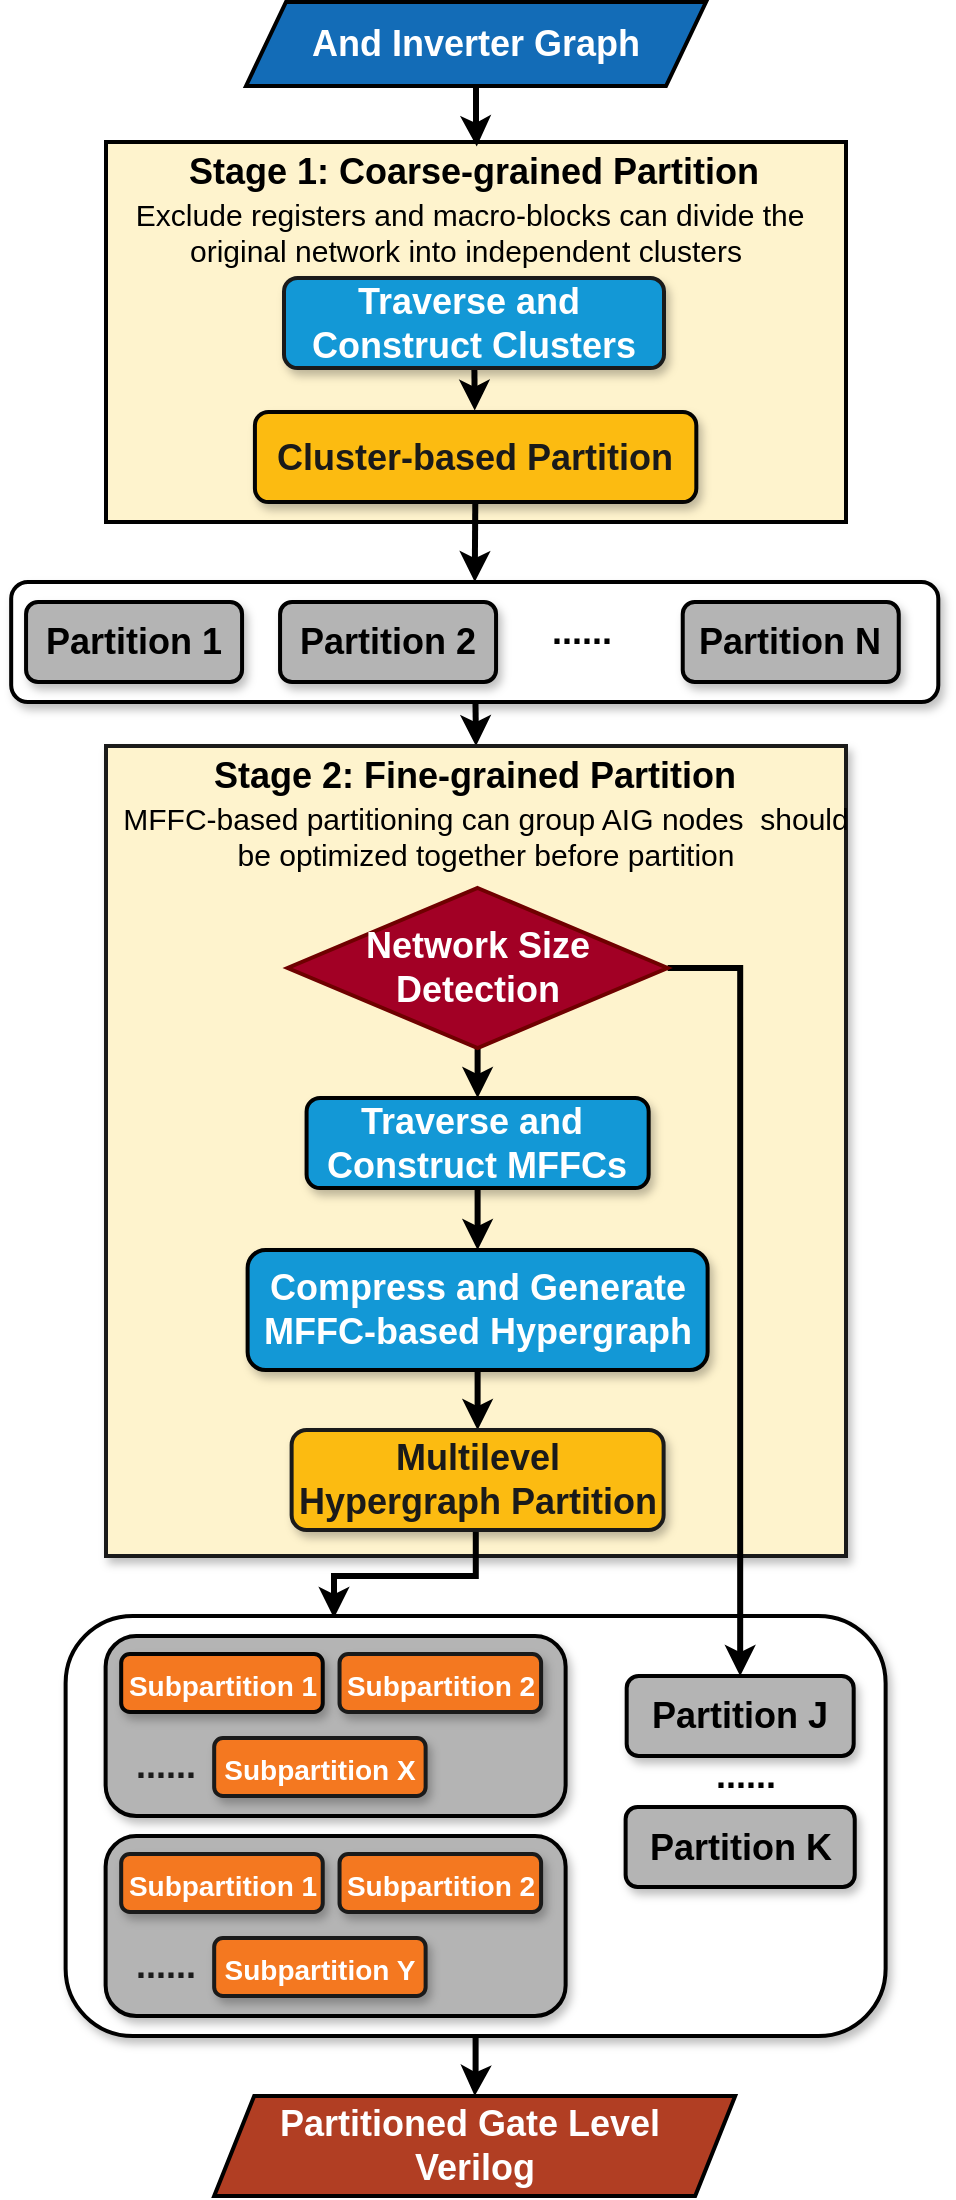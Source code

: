 <mxfile version="24.8.6">
  <diagram name="第 1 页" id="j_07Ym5FIF2X4ZPxHcAr">
    <mxGraphModel dx="841" dy="1326" grid="1" gridSize="10" guides="1" tooltips="1" connect="0" arrows="1" fold="1" page="1" pageScale="1" pageWidth="530" pageHeight="1130" math="0" shadow="0">
      <root>
        <mxCell id="0" />
        <mxCell id="1" parent="0" />
        <mxCell id="IHA92KQq_NijXk_jOCyx-48" style="edgeStyle=orthogonalEdgeStyle;rounded=0;orthogonalLoop=1;jettySize=auto;html=1;strokeWidth=3;" parent="1" source="IHA92KQq_NijXk_jOCyx-46" edge="1">
          <mxGeometry relative="1" as="geometry">
            <mxPoint x="-265.629" y="-78" as="targetPoint" />
          </mxGeometry>
        </mxCell>
        <mxCell id="IHA92KQq_NijXk_jOCyx-46" value="" style="rounded=1;whiteSpace=wrap;html=1;shadow=1;strokeWidth=2;fontSize=18;arcSize=16;" parent="1" vertex="1">
          <mxGeometry x="-470.19" y="-318" width="410" height="210" as="geometry" />
        </mxCell>
        <mxCell id="RKz9n2dJhe-HLLSOtMHz-72" style="edgeStyle=orthogonalEdgeStyle;rounded=0;orthogonalLoop=1;jettySize=auto;html=1;entryX=0.5;entryY=0;entryDx=0;entryDy=0;fontStyle=1;fontSize=15;strokeWidth=3;" parent="1" edge="1">
          <mxGeometry relative="1" as="geometry">
            <mxPoint x="-259.793" y="514" as="sourcePoint" />
          </mxGeometry>
        </mxCell>
        <mxCell id="IHA92KQq_NijXk_jOCyx-16" style="rounded=0;orthogonalLoop=1;jettySize=auto;html=1;entryX=0.5;entryY=0;entryDx=0;entryDy=0;strokeWidth=3;" parent="1" source="7EjFisQ0ylx8nIiFaVZQ-102" target="xWjIhd71VnCCE1YYqo9q-8" edge="1">
          <mxGeometry relative="1" as="geometry" />
        </mxCell>
        <mxCell id="7EjFisQ0ylx8nIiFaVZQ-102" value="" style="rounded=1;whiteSpace=wrap;html=1;shadow=1;strokeWidth=2;fontSize=18;arcSize=14;" parent="1" vertex="1">
          <mxGeometry x="-497.41" y="-835" width="463.56" height="60" as="geometry" />
        </mxCell>
        <mxCell id="7EjFisQ0ylx8nIiFaVZQ-103" value="&lt;font face=&quot;Helvetica&quot; style=&quot;font-size: 18px;&quot;&gt;Partition 1&lt;/font&gt;" style="rounded=1;whiteSpace=wrap;html=1;fontStyle=1;fontSize=18;strokeWidth=2;shadow=1;fillColor=#B4B4B4;" parent="1" vertex="1">
          <mxGeometry x="-489.97" y="-825" width="108" height="40" as="geometry" />
        </mxCell>
        <mxCell id="7EjFisQ0ylx8nIiFaVZQ-106" value="&lt;font face=&quot;Helvetica&quot; style=&quot;font-size: 18px;&quot;&gt;......&lt;/font&gt;" style="text;html=1;strokeColor=none;fillColor=none;align=center;verticalAlign=middle;whiteSpace=wrap;rounded=0;fontStyle=1;fontSize=18;strokeWidth=3;" parent="1" vertex="1">
          <mxGeometry x="-241.97" y="-825" width="60" height="30" as="geometry" />
        </mxCell>
        <mxCell id="7EjFisQ0ylx8nIiFaVZQ-107" value="&lt;font face=&quot;Helvetica&quot; style=&quot;font-size: 18px;&quot;&gt;Partition N&lt;/font&gt;" style="rounded=1;whiteSpace=wrap;html=1;fontStyle=1;fontSize=18;strokeWidth=2;shadow=1;fillColor=#B4B4B4;" parent="1" vertex="1">
          <mxGeometry x="-161.63" y="-825" width="108" height="40" as="geometry" />
        </mxCell>
        <mxCell id="7EjFisQ0ylx8nIiFaVZQ-108" value="&lt;font face=&quot;Helvetica&quot; style=&quot;font-size: 18px;&quot;&gt;Partition 2&lt;/font&gt;" style="rounded=1;whiteSpace=wrap;html=1;fontStyle=1;fontSize=18;strokeWidth=2;shadow=1;fillColor=#B4B4B4;" parent="1" vertex="1">
          <mxGeometry x="-362.97" y="-825" width="108" height="40" as="geometry" />
        </mxCell>
        <mxCell id="7EjFisQ0ylx8nIiFaVZQ-117" value="" style="rounded=1;whiteSpace=wrap;html=1;shadow=1;strokeWidth=2;fontSize=18;arcSize=17;fillColor=#B4B4B4;" parent="1" vertex="1">
          <mxGeometry x="-450.19" y="-308" width="230" height="90" as="geometry" />
        </mxCell>
        <mxCell id="7EjFisQ0ylx8nIiFaVZQ-118" value="&lt;font face=&quot;Helvetica&quot; style=&quot;font-size: 14px;&quot;&gt;Subpartition 1&lt;/font&gt;" style="rounded=1;whiteSpace=wrap;html=1;fontStyle=1;fontSize=18;strokeWidth=2;shadow=1;fillColor=#F47820;strokeColor=#050505;fontColor=#ffffff;" parent="1" vertex="1">
          <mxGeometry x="-442.41" y="-299" width="100.78" height="29" as="geometry" />
        </mxCell>
        <mxCell id="7EjFisQ0ylx8nIiFaVZQ-122" value="&lt;font face=&quot;Helvetica&quot; style=&quot;font-size: 18px;&quot;&gt;Partition J&lt;/font&gt;" style="rounded=1;whiteSpace=wrap;html=1;fontStyle=1;fontSize=18;strokeWidth=2;shadow=1;fillColor=#B4B4B4;" parent="1" vertex="1">
          <mxGeometry x="-189.66" y="-288" width="113.5" height="40" as="geometry" />
        </mxCell>
        <mxCell id="7EjFisQ0ylx8nIiFaVZQ-123" value="&lt;font face=&quot;Helvetica&quot; style=&quot;font-size: 18px;&quot;&gt;Partition K&lt;/font&gt;" style="rounded=1;whiteSpace=wrap;html=1;fontStyle=1;fontSize=18;strokeWidth=2;shadow=1;fillColor=#B4B4B4;" parent="1" vertex="1">
          <mxGeometry x="-190.19" y="-222.5" width="114.56" height="40" as="geometry" />
        </mxCell>
        <mxCell id="7EjFisQ0ylx8nIiFaVZQ-124" value="&lt;font color=&quot;#1a1a1a&quot; face=&quot;Helvetica&quot; style=&quot;font-size: 18px;&quot;&gt;......&lt;/font&gt;" style="text;html=1;strokeColor=none;fillColor=none;align=center;verticalAlign=middle;whiteSpace=wrap;rounded=0;fontStyle=1;fontSize=18;strokeWidth=3;" parent="1" vertex="1">
          <mxGeometry x="-450.19" y="-258" width="60" height="30" as="geometry" />
        </mxCell>
        <mxCell id="xWjIhd71VnCCE1YYqo9q-8" value="" style="rounded=0;whiteSpace=wrap;html=1;strokeWidth=2;shadow=1;fillColor=#fef3cd;strokeColor=#1A1A1A;" parent="1" vertex="1">
          <mxGeometry x="-450" y="-753" width="370" height="405" as="geometry" />
        </mxCell>
        <mxCell id="xWjIhd71VnCCE1YYqo9q-9" value="&lt;b style=&quot;font-size: 18px;&quot;&gt;Stage 2:&amp;nbsp;&lt;/b&gt;&lt;span style=&quot;font-size: 18px;&quot;&gt;&lt;b&gt;Fine-grained Partition&lt;/b&gt;&lt;/span&gt;" style="text;html=1;align=center;verticalAlign=middle;whiteSpace=wrap;rounded=0;" parent="1" vertex="1">
          <mxGeometry x="-402.69" y="-753" width="275" height="30" as="geometry" />
        </mxCell>
        <mxCell id="xWjIhd71VnCCE1YYqo9q-13" style="edgeStyle=orthogonalEdgeStyle;rounded=0;orthogonalLoop=1;jettySize=auto;html=1;entryX=0.5;entryY=0;entryDx=0;entryDy=0;strokeWidth=3;" parent="1" source="xWjIhd71VnCCE1YYqo9q-10" target="xWjIhd71VnCCE1YYqo9q-12" edge="1">
          <mxGeometry relative="1" as="geometry" />
        </mxCell>
        <mxCell id="xWjIhd71VnCCE1YYqo9q-10" value="&lt;b style=&quot;&quot;&gt;&lt;font style=&quot;font-size: 18px;&quot;&gt;Traverse and&amp;nbsp; Construct MFFCs&lt;/font&gt;&lt;/b&gt;" style="rounded=1;whiteSpace=wrap;html=1;fillColor=#1398d6;strokeColor=#000000;strokeWidth=2;shadow=1;fontColor=#ffffff;" parent="1" vertex="1">
          <mxGeometry x="-349.71" y="-577" width="171.04" height="45" as="geometry" />
        </mxCell>
        <mxCell id="xWjIhd71VnCCE1YYqo9q-15" style="edgeStyle=orthogonalEdgeStyle;rounded=0;orthogonalLoop=1;jettySize=auto;html=1;entryX=0.5;entryY=0;entryDx=0;entryDy=0;strokeWidth=3;" parent="1" source="xWjIhd71VnCCE1YYqo9q-12" target="xWjIhd71VnCCE1YYqo9q-14" edge="1">
          <mxGeometry relative="1" as="geometry" />
        </mxCell>
        <mxCell id="xWjIhd71VnCCE1YYqo9q-12" value="&lt;b style=&quot;&quot;&gt;&lt;font style=&quot;font-size: 18px;&quot;&gt;Compress and Generate MFFC-based Hypergraph&lt;/font&gt;&lt;/b&gt;" style="rounded=1;whiteSpace=wrap;html=1;fillColor=#1398d6;strokeColor=#000000;strokeWidth=2;shadow=1;fontColor=#ffffff;" parent="1" vertex="1">
          <mxGeometry x="-379.19" y="-501" width="230" height="60" as="geometry" />
        </mxCell>
        <mxCell id="IHA92KQq_NijXk_jOCyx-24" style="edgeStyle=orthogonalEdgeStyle;rounded=0;orthogonalLoop=1;jettySize=auto;html=1;strokeWidth=3;" parent="1" edge="1">
          <mxGeometry relative="1" as="geometry">
            <Array as="points">
              <mxPoint x="-265" y="-338" />
              <mxPoint x="-336" y="-338" />
            </Array>
            <mxPoint x="-265.107" y="-362" as="sourcePoint" />
            <mxPoint x="-336.003" y="-317" as="targetPoint" />
          </mxGeometry>
        </mxCell>
        <mxCell id="xWjIhd71VnCCE1YYqo9q-14" value="&lt;b style=&quot;&quot;&gt;&lt;font color=&quot;#1a1a1a&quot; style=&quot;font-size: 18px;&quot;&gt;Multilevel Hypergraph Partition&lt;/font&gt;&lt;/b&gt;" style="rounded=1;whiteSpace=wrap;html=1;fillColor=#fcbb11;strokeColor=#1A1A1A;strokeWidth=2;shadow=1;fontColor=#ffffff;" parent="1" vertex="1">
          <mxGeometry x="-357.19" y="-411" width="186" height="50" as="geometry" />
        </mxCell>
        <mxCell id="XvL0Aqur6_jCMQlNLn5S-1" value="" style="rounded=0;whiteSpace=wrap;html=1;strokeWidth=2;fillColor=#FEF3CD;strokeColor=#000000;" parent="1" vertex="1">
          <mxGeometry x="-450" y="-1055" width="370" height="190" as="geometry" />
        </mxCell>
        <mxCell id="BfRxkR6zQDN4HbglDn2J-4" value="&lt;span style=&quot;font-size: 18px; font-weight: 700;&quot;&gt;&lt;font color=&quot;#ffffff&quot;&gt;And Inverter Graph&lt;/font&gt;&lt;/span&gt;" style="shape=parallelogram;perimeter=parallelogramPerimeter;whiteSpace=wrap;html=1;fixedSize=1;fillColor=#136cb7;strokeColor=#000000;strokeWidth=2;" parent="1" vertex="1">
          <mxGeometry x="-380.0" y="-1125" width="230" height="42" as="geometry" />
        </mxCell>
        <mxCell id="BfRxkR6zQDN4HbglDn2J-5" value="&lt;span style=&quot;font-size: 18px; font-weight: 700;&quot;&gt;Partitioned Gate Level&amp;nbsp;&lt;/span&gt;&lt;div&gt;&lt;span style=&quot;font-size: 18px; font-weight: 700;&quot;&gt;Verilog&lt;/span&gt;&lt;/div&gt;" style="shape=parallelogram;perimeter=parallelogramPerimeter;whiteSpace=wrap;html=1;fixedSize=1;fillColor=#b13e23;strokeColor=#000000;strokeWidth=2;fontColor=#ffffff;" parent="1" vertex="1">
          <mxGeometry x="-395.91" y="-78" width="260.5" height="50" as="geometry" />
        </mxCell>
        <mxCell id="0tODEHoR0FGv6Y3S5fYB-1" value="&lt;br&gt;&lt;b style=&quot;forced-color-adjust: none; color: rgb(0, 0, 0); font-family: Helvetica; font-style: normal; font-variant-ligatures: normal; font-variant-caps: normal; letter-spacing: normal; orphans: 2; text-align: center; text-indent: 0px; text-transform: none; widows: 2; word-spacing: 0px; -webkit-text-stroke-width: 0px; white-space: normal; text-decoration-thickness: initial; text-decoration-style: initial; text-decoration-color: initial; font-size: 18px;&quot;&gt;Stage 1: Coarse-grained Partition&lt;/b&gt;&lt;div&gt;&lt;br/&gt;&lt;/div&gt;" style="text;html=1;align=center;verticalAlign=middle;whiteSpace=wrap;rounded=0;fillColor=none;" parent="1" vertex="1">
          <mxGeometry x="-430.63" y="-1055" width="330" height="30" as="geometry" />
        </mxCell>
        <mxCell id="IHA92KQq_NijXk_jOCyx-12" style="rounded=0;orthogonalLoop=1;jettySize=auto;html=1;entryX=0.498;entryY=-0.016;entryDx=0;entryDy=0;strokeWidth=3;entryPerimeter=0;" parent="1" source="0tODEHoR0FGv6Y3S5fYB-10" target="0tODEHoR0FGv6Y3S5fYB-11" edge="1">
          <mxGeometry relative="1" as="geometry">
            <mxPoint x="-265.22" y="-944.5" as="targetPoint" />
          </mxGeometry>
        </mxCell>
        <mxCell id="0tODEHoR0FGv6Y3S5fYB-10" value="&lt;b style=&quot;&quot;&gt;&lt;font style=&quot;font-size: 18px;&quot;&gt;Traverse and&amp;nbsp; Construct Clusters&lt;/font&gt;&lt;/b&gt;" style="rounded=1;whiteSpace=wrap;html=1;fillColor=#1398d6;strokeColor=#1A1A1A;strokeWidth=2;shadow=1;fontColor=#ffffff;" parent="1" vertex="1">
          <mxGeometry x="-361" y="-987" width="190" height="45" as="geometry" />
        </mxCell>
        <mxCell id="IHA92KQq_NijXk_jOCyx-19" style="rounded=0;orthogonalLoop=1;jettySize=auto;html=1;entryX=0.5;entryY=0;entryDx=0;entryDy=0;strokeWidth=3;" parent="1" source="0tODEHoR0FGv6Y3S5fYB-11" target="7EjFisQ0ylx8nIiFaVZQ-102" edge="1">
          <mxGeometry relative="1" as="geometry" />
        </mxCell>
        <mxCell id="0tODEHoR0FGv6Y3S5fYB-11" value="&lt;font color=&quot;#1a1a1a&quot;&gt;&lt;b&gt;&lt;font style=&quot;font-size: 18px;&quot;&gt;Cluster-based&amp;nbsp;&lt;/font&gt;&lt;/b&gt;&lt;b style=&quot;&quot;&gt;&lt;font style=&quot;font-size: 18px;&quot;&gt;Partition&lt;/font&gt;&lt;/b&gt;&lt;/font&gt;" style="rounded=1;whiteSpace=wrap;html=1;fillColor=#fcbb11;strokeColor=#030303;strokeWidth=2;shadow=1;fontColor=#ffffff;" parent="1" vertex="1">
          <mxGeometry x="-375.54" y="-920" width="220.7" height="45" as="geometry" />
        </mxCell>
        <mxCell id="IHA92KQq_NijXk_jOCyx-9" style="edgeStyle=orthogonalEdgeStyle;rounded=0;orthogonalLoop=1;jettySize=auto;html=1;entryX=0.501;entryY=0.012;entryDx=0;entryDy=0;entryPerimeter=0;strokeWidth=3;" parent="1" source="BfRxkR6zQDN4HbglDn2J-4" target="XvL0Aqur6_jCMQlNLn5S-1" edge="1">
          <mxGeometry relative="1" as="geometry" />
        </mxCell>
        <mxCell id="IHA92KQq_NijXk_jOCyx-23" style="edgeStyle=orthogonalEdgeStyle;rounded=0;orthogonalLoop=1;jettySize=auto;html=1;entryX=0.5;entryY=0;entryDx=0;entryDy=0;strokeWidth=3;" parent="1" source="IHA92KQq_NijXk_jOCyx-22" target="xWjIhd71VnCCE1YYqo9q-10" edge="1">
          <mxGeometry relative="1" as="geometry" />
        </mxCell>
        <mxCell id="IHA92KQq_NijXk_jOCyx-25" style="edgeStyle=orthogonalEdgeStyle;rounded=0;orthogonalLoop=1;jettySize=auto;html=1;strokeWidth=3;entryX=0.5;entryY=0;entryDx=0;entryDy=0;" parent="1" source="IHA92KQq_NijXk_jOCyx-22" target="7EjFisQ0ylx8nIiFaVZQ-122" edge="1">
          <mxGeometry relative="1" as="geometry">
            <mxPoint x="-130.63" y="-284" as="targetPoint" />
            <Array as="points">
              <mxPoint x="-133" y="-642" />
            </Array>
          </mxGeometry>
        </mxCell>
        <mxCell id="IHA92KQq_NijXk_jOCyx-22" value="&lt;font style=&quot;font-size: 18px;&quot;&gt;&lt;b&gt;Network Size&lt;/b&gt;&lt;/font&gt;&lt;div style=&quot;font-size: 18px;&quot;&gt;&lt;font style=&quot;font-size: 18px;&quot;&gt;&lt;b&gt;Detection&lt;/b&gt;&lt;/font&gt;&lt;/div&gt;" style="rhombus;whiteSpace=wrap;html=1;fillColor=#a20025;strokeColor=#6F0000;strokeWidth=2;fontColor=#ffffff;" parent="1" vertex="1">
          <mxGeometry x="-359.19" y="-682" width="190" height="80" as="geometry" />
        </mxCell>
        <mxCell id="IHA92KQq_NijXk_jOCyx-34" value="&lt;font face=&quot;Helvetica&quot; style=&quot;font-size: 14px;&quot;&gt;Subpartition 2&lt;/font&gt;" style="rounded=1;whiteSpace=wrap;html=1;fillColor=#F47820;strokeColor=#1A1A1A;fontStyle=1;fontSize=18;strokeWidth=2;shadow=1;fontColor=#ffffff;" parent="1" vertex="1">
          <mxGeometry x="-333.23" y="-299" width="100.78" height="29" as="geometry" />
        </mxCell>
        <mxCell id="IHA92KQq_NijXk_jOCyx-35" value="&lt;font face=&quot;Helvetica&quot; style=&quot;font-size: 14px;&quot;&gt;Subpartition X&lt;/font&gt;" style="rounded=1;whiteSpace=wrap;html=1;fillColor=#F47820;strokeColor=#1A1A1A;fontStyle=1;fontSize=18;strokeWidth=2;shadow=1;fontColor=#ffffff;" parent="1" vertex="1">
          <mxGeometry x="-395.91" y="-257" width="105.72" height="29" as="geometry" />
        </mxCell>
        <mxCell id="IHA92KQq_NijXk_jOCyx-41" value="" style="rounded=1;whiteSpace=wrap;html=1;shadow=1;strokeWidth=2;fontSize=18;arcSize=17;fillColor=#B4B4B4;" parent="1" vertex="1">
          <mxGeometry x="-450.19" y="-208" width="230" height="90" as="geometry" />
        </mxCell>
        <mxCell id="IHA92KQq_NijXk_jOCyx-42" value="&lt;font face=&quot;Helvetica&quot; style=&quot;font-size: 14px;&quot;&gt;Subpartition 1&lt;/font&gt;" style="rounded=1;whiteSpace=wrap;html=1;fillColor=#F47820;strokeColor=#1A1A1A;fontStyle=1;fontSize=18;strokeWidth=2;shadow=1;fontColor=#ffffff;" parent="1" vertex="1">
          <mxGeometry x="-442.41" y="-199" width="100.78" height="29" as="geometry" />
        </mxCell>
        <mxCell id="IHA92KQq_NijXk_jOCyx-43" value="&lt;font color=&quot;#1a1a1a&quot; face=&quot;Helvetica&quot; style=&quot;font-size: 18px;&quot;&gt;......&lt;/font&gt;" style="text;html=1;strokeColor=none;fillColor=none;align=center;verticalAlign=middle;whiteSpace=wrap;rounded=0;fontStyle=1;fontSize=18;strokeWidth=3;" parent="1" vertex="1">
          <mxGeometry x="-450.19" y="-158" width="60" height="30" as="geometry" />
        </mxCell>
        <mxCell id="IHA92KQq_NijXk_jOCyx-44" value="&lt;font face=&quot;Helvetica&quot; style=&quot;font-size: 14px;&quot;&gt;Subpartition 2&lt;/font&gt;" style="rounded=1;whiteSpace=wrap;html=1;fillColor=#F47820;strokeColor=#1A1A1A;fontStyle=1;fontSize=18;strokeWidth=2;shadow=1;fontColor=#ffffff;" parent="1" vertex="1">
          <mxGeometry x="-333.23" y="-199" width="100.78" height="29" as="geometry" />
        </mxCell>
        <mxCell id="IHA92KQq_NijXk_jOCyx-45" value="&lt;font face=&quot;Helvetica&quot; style=&quot;font-size: 14px;&quot;&gt;Subpartition Y&lt;/font&gt;" style="rounded=1;whiteSpace=wrap;html=1;fillColor=#F47820;strokeColor=#1A1A1A;fontStyle=1;fontSize=18;strokeWidth=2;shadow=1;fontColor=#ffffff;" parent="1" vertex="1">
          <mxGeometry x="-395.91" y="-157" width="105.72" height="29" as="geometry" />
        </mxCell>
        <mxCell id="IHA92KQq_NijXk_jOCyx-47" value="&lt;font face=&quot;Helvetica&quot; style=&quot;font-size: 18px;&quot;&gt;......&lt;/font&gt;" style="text;html=1;strokeColor=none;fillColor=none;align=center;verticalAlign=middle;whiteSpace=wrap;rounded=0;fontStyle=1;fontSize=18;strokeWidth=3;" parent="1" vertex="1">
          <mxGeometry x="-159.75" y="-253.5" width="60" height="30" as="geometry" />
        </mxCell>
        <mxCell id="39NMx4I2l4L2Q5ObK9nr-1" value="&lt;font style=&quot;font-size: 15px;&quot;&gt;&amp;nbsp;Exclude registers and macro-blocks can divide the original network into independent clusters&lt;/font&gt;" style="text;html=1;align=center;verticalAlign=middle;whiteSpace=wrap;rounded=0;" parent="1" vertex="1">
          <mxGeometry x="-460" y="-1025" width="380" height="30" as="geometry" />
        </mxCell>
        <mxCell id="39NMx4I2l4L2Q5ObK9nr-2" value="&lt;font style=&quot;font-size: 15px;&quot;&gt;MFFC-based partitioning can group AIG nodes&amp;nbsp; should be optimized together before partition&lt;/font&gt;" style="text;html=1;align=center;verticalAlign=middle;whiteSpace=wrap;rounded=0;" parent="1" vertex="1">
          <mxGeometry x="-450.19" y="-723" width="380" height="30" as="geometry" />
        </mxCell>
      </root>
    </mxGraphModel>
  </diagram>
</mxfile>
